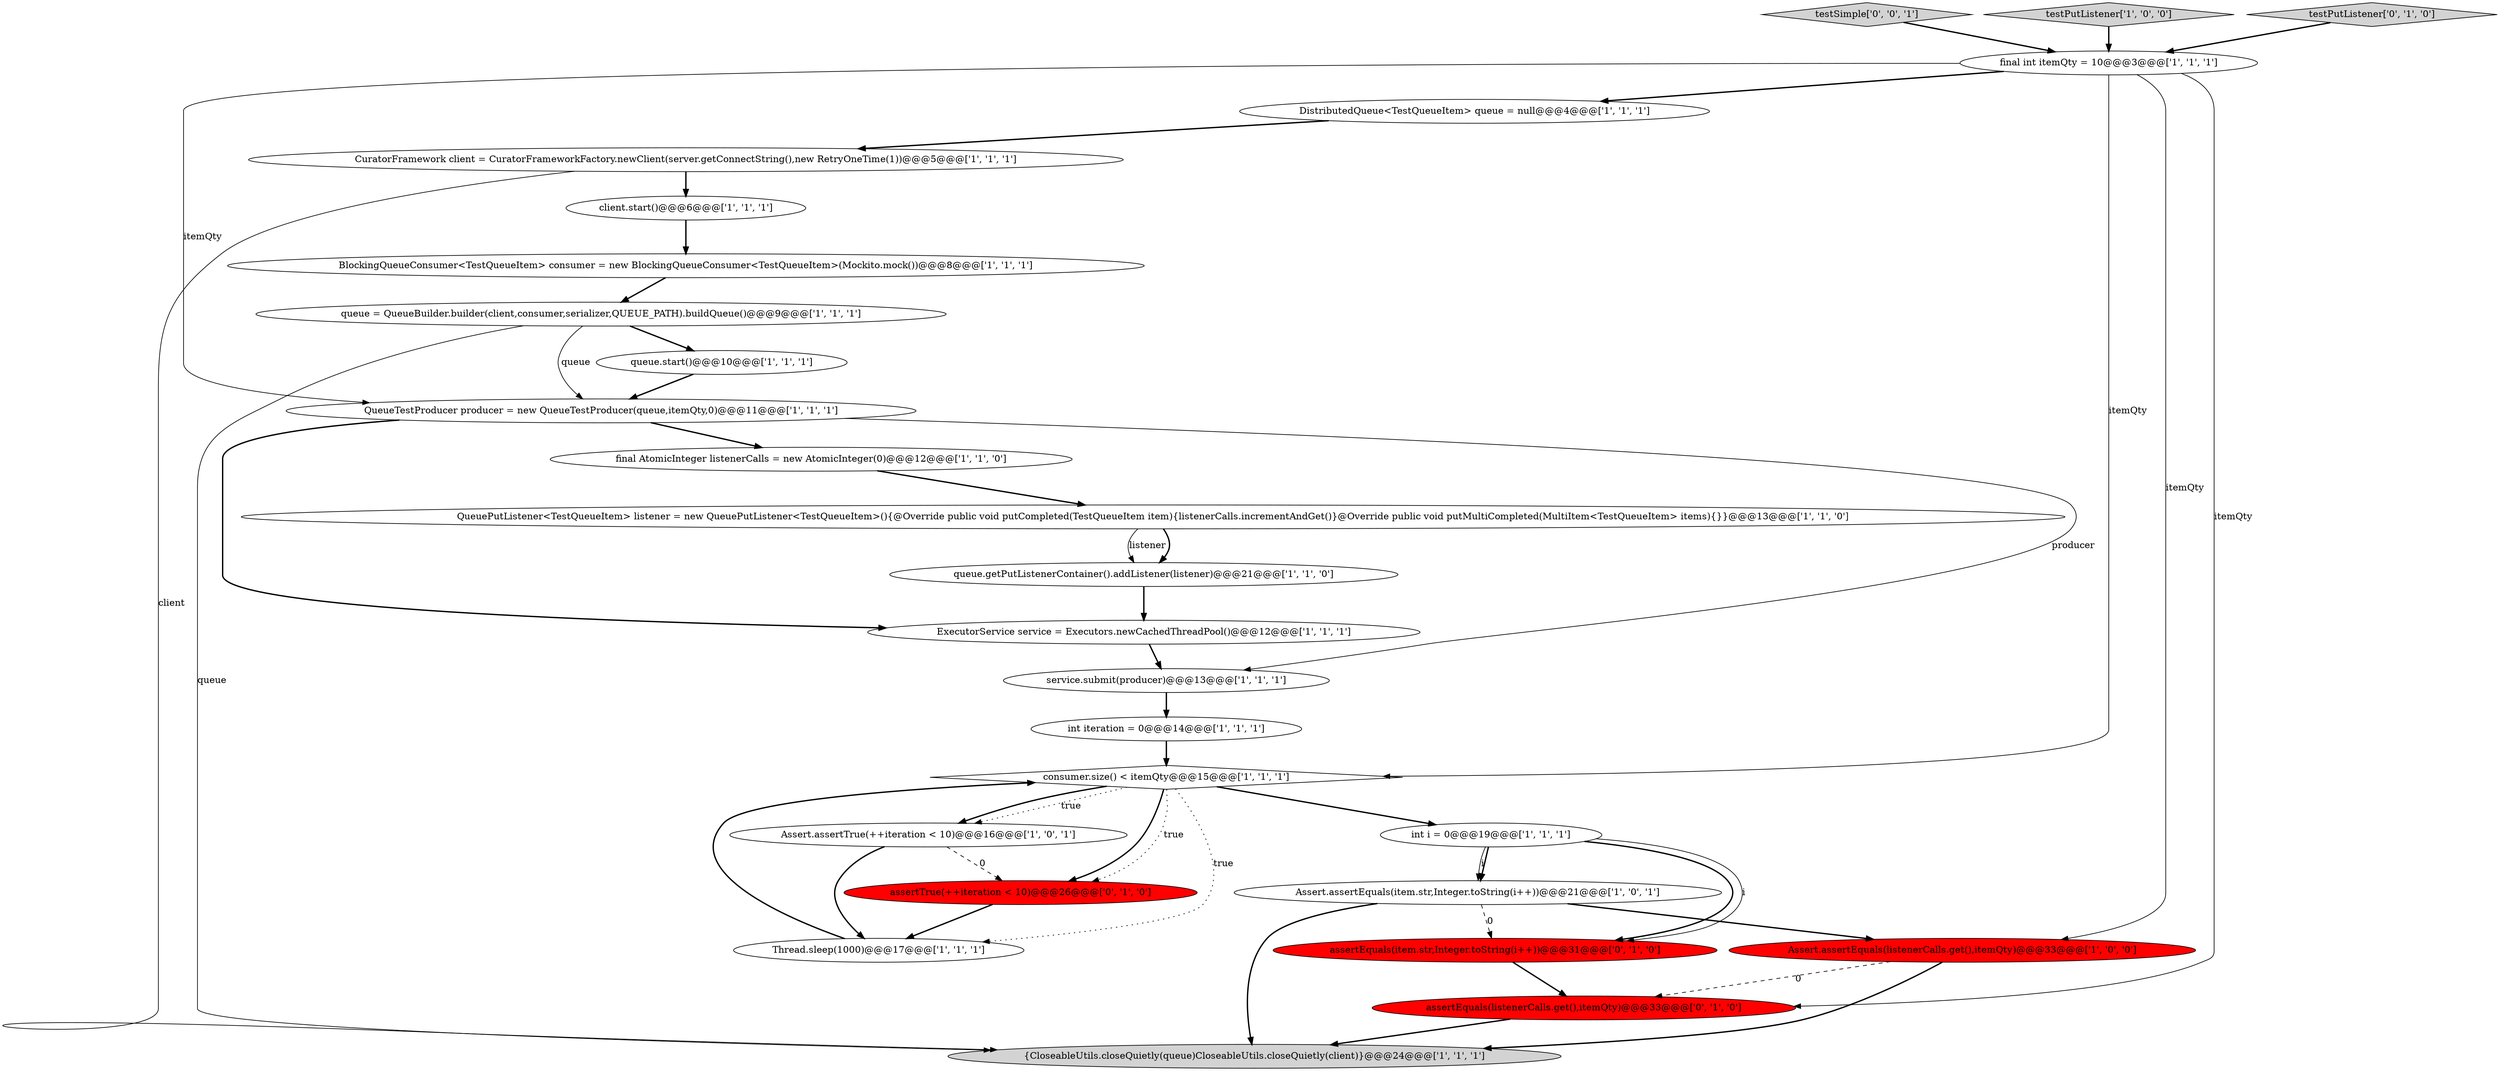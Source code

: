 digraph {
20 [style = filled, label = "CuratorFramework client = CuratorFrameworkFactory.newClient(server.getConnectString(),new RetryOneTime(1))@@@5@@@['1', '1', '1']", fillcolor = white, shape = ellipse image = "AAA0AAABBB1BBB"];
16 [style = filled, label = "Assert.assertEquals(item.str,Integer.toString(i++))@@@21@@@['1', '0', '1']", fillcolor = white, shape = ellipse image = "AAA0AAABBB1BBB"];
15 [style = filled, label = "queue.getPutListenerContainer().addListener(listener)@@@21@@@['1', '1', '0']", fillcolor = white, shape = ellipse image = "AAA0AAABBB1BBB"];
18 [style = filled, label = "Assert.assertTrue(++iteration < 10)@@@16@@@['1', '0', '1']", fillcolor = white, shape = ellipse image = "AAA0AAABBB1BBB"];
11 [style = filled, label = "DistributedQueue<TestQueueItem> queue = null@@@4@@@['1', '1', '1']", fillcolor = white, shape = ellipse image = "AAA0AAABBB1BBB"];
9 [style = filled, label = "int iteration = 0@@@14@@@['1', '1', '1']", fillcolor = white, shape = ellipse image = "AAA0AAABBB1BBB"];
12 [style = filled, label = "queue = QueueBuilder.builder(client,consumer,serializer,QUEUE_PATH).buildQueue()@@@9@@@['1', '1', '1']", fillcolor = white, shape = ellipse image = "AAA0AAABBB1BBB"];
25 [style = filled, label = "assertTrue(++iteration < 10)@@@26@@@['0', '1', '0']", fillcolor = red, shape = ellipse image = "AAA1AAABBB2BBB"];
26 [style = filled, label = "testSimple['0', '0', '1']", fillcolor = lightgray, shape = diamond image = "AAA0AAABBB3BBB"];
0 [style = filled, label = "final AtomicInteger listenerCalls = new AtomicInteger(0)@@@12@@@['1', '1', '0']", fillcolor = white, shape = ellipse image = "AAA0AAABBB1BBB"];
21 [style = filled, label = "testPutListener['1', '0', '0']", fillcolor = lightgray, shape = diamond image = "AAA0AAABBB1BBB"];
13 [style = filled, label = "consumer.size() < itemQty@@@15@@@['1', '1', '1']", fillcolor = white, shape = diamond image = "AAA0AAABBB1BBB"];
10 [style = filled, label = "final int itemQty = 10@@@3@@@['1', '1', '1']", fillcolor = white, shape = ellipse image = "AAA0AAABBB1BBB"];
17 [style = filled, label = "QueuePutListener<TestQueueItem> listener = new QueuePutListener<TestQueueItem>(){@Override public void putCompleted(TestQueueItem item){listenerCalls.incrementAndGet()}@Override public void putMultiCompleted(MultiItem<TestQueueItem> items){}}@@@13@@@['1', '1', '0']", fillcolor = white, shape = ellipse image = "AAA0AAABBB1BBB"];
8 [style = filled, label = "Assert.assertEquals(listenerCalls.get(),itemQty)@@@33@@@['1', '0', '0']", fillcolor = red, shape = ellipse image = "AAA1AAABBB1BBB"];
22 [style = filled, label = "testPutListener['0', '1', '0']", fillcolor = lightgray, shape = diamond image = "AAA0AAABBB2BBB"];
14 [style = filled, label = "BlockingQueueConsumer<TestQueueItem> consumer = new BlockingQueueConsumer<TestQueueItem>(Mockito.mock())@@@8@@@['1', '1', '1']", fillcolor = white, shape = ellipse image = "AAA0AAABBB1BBB"];
23 [style = filled, label = "assertEquals(listenerCalls.get(),itemQty)@@@33@@@['0', '1', '0']", fillcolor = red, shape = ellipse image = "AAA1AAABBB2BBB"];
2 [style = filled, label = "client.start()@@@6@@@['1', '1', '1']", fillcolor = white, shape = ellipse image = "AAA0AAABBB1BBB"];
5 [style = filled, label = "queue.start()@@@10@@@['1', '1', '1']", fillcolor = white, shape = ellipse image = "AAA0AAABBB1BBB"];
7 [style = filled, label = "service.submit(producer)@@@13@@@['1', '1', '1']", fillcolor = white, shape = ellipse image = "AAA0AAABBB1BBB"];
4 [style = filled, label = "Thread.sleep(1000)@@@17@@@['1', '1', '1']", fillcolor = white, shape = ellipse image = "AAA0AAABBB1BBB"];
19 [style = filled, label = "{CloseableUtils.closeQuietly(queue)CloseableUtils.closeQuietly(client)}@@@24@@@['1', '1', '1']", fillcolor = lightgray, shape = ellipse image = "AAA0AAABBB1BBB"];
6 [style = filled, label = "int i = 0@@@19@@@['1', '1', '1']", fillcolor = white, shape = ellipse image = "AAA0AAABBB1BBB"];
24 [style = filled, label = "assertEquals(item.str,Integer.toString(i++))@@@31@@@['0', '1', '0']", fillcolor = red, shape = ellipse image = "AAA1AAABBB2BBB"];
1 [style = filled, label = "ExecutorService service = Executors.newCachedThreadPool()@@@12@@@['1', '1', '1']", fillcolor = white, shape = ellipse image = "AAA0AAABBB1BBB"];
3 [style = filled, label = "QueueTestProducer producer = new QueueTestProducer(queue,itemQty,0)@@@11@@@['1', '1', '1']", fillcolor = white, shape = ellipse image = "AAA0AAABBB1BBB"];
5->3 [style = bold, label=""];
13->25 [style = bold, label=""];
11->20 [style = bold, label=""];
21->10 [style = bold, label=""];
13->18 [style = dotted, label="true"];
20->19 [style = solid, label="client"];
12->5 [style = bold, label=""];
3->1 [style = bold, label=""];
16->8 [style = bold, label=""];
26->10 [style = bold, label=""];
12->3 [style = solid, label="queue"];
13->25 [style = dotted, label="true"];
16->24 [style = dashed, label="0"];
0->17 [style = bold, label=""];
8->19 [style = bold, label=""];
10->13 [style = solid, label="itemQty"];
4->13 [style = bold, label=""];
25->4 [style = bold, label=""];
6->24 [style = bold, label=""];
10->23 [style = solid, label="itemQty"];
16->19 [style = bold, label=""];
24->23 [style = bold, label=""];
6->24 [style = solid, label="i"];
1->7 [style = bold, label=""];
10->3 [style = solid, label="itemQty"];
3->0 [style = bold, label=""];
20->2 [style = bold, label=""];
7->9 [style = bold, label=""];
18->25 [style = dashed, label="0"];
6->16 [style = solid, label="i"];
18->4 [style = bold, label=""];
12->19 [style = solid, label="queue"];
15->1 [style = bold, label=""];
6->16 [style = bold, label=""];
23->19 [style = bold, label=""];
14->12 [style = bold, label=""];
2->14 [style = bold, label=""];
17->15 [style = bold, label=""];
22->10 [style = bold, label=""];
10->8 [style = solid, label="itemQty"];
13->6 [style = bold, label=""];
17->15 [style = solid, label="listener"];
3->7 [style = solid, label="producer"];
13->4 [style = dotted, label="true"];
13->18 [style = bold, label=""];
8->23 [style = dashed, label="0"];
9->13 [style = bold, label=""];
10->11 [style = bold, label=""];
}
